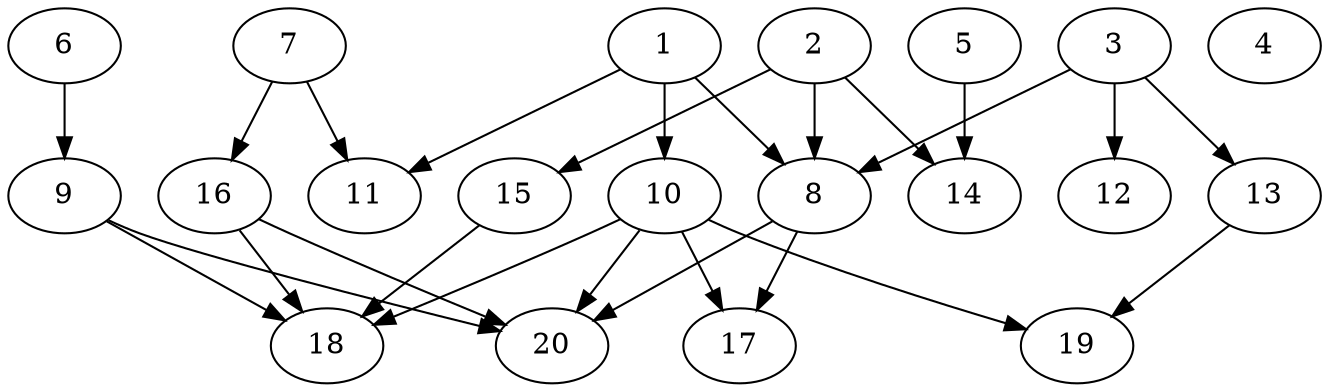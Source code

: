 // DAG automatically generated by daggen at Wed Jul 24 21:26:16 2019
// ./daggen --dot -n 20 --ccr 0.5 --fat 0.8 --regular 0.5 --density 0.5 --mindata 5242880 --maxdata 52428800 
digraph G {
  1 [size="74946560", alpha="0.19", expect_size="37473280"] 
  1 -> 8 [size ="37473280"]
  1 -> 10 [size ="37473280"]
  1 -> 11 [size ="37473280"]
  2 [size="53016576", alpha="0.08", expect_size="26508288"] 
  2 -> 8 [size ="26508288"]
  2 -> 14 [size ="26508288"]
  2 -> 15 [size ="26508288"]
  3 [size="95215616", alpha="0.16", expect_size="47607808"] 
  3 -> 8 [size ="47607808"]
  3 -> 12 [size ="47607808"]
  3 -> 13 [size ="47607808"]
  4 [size="48621568", alpha="0.13", expect_size="24310784"] 
  5 [size="39870464", alpha="0.18", expect_size="19935232"] 
  5 -> 14 [size ="19935232"]
  6 [size="38100992", alpha="0.05", expect_size="19050496"] 
  6 -> 9 [size ="19050496"]
  7 [size="36284416", alpha="0.02", expect_size="18142208"] 
  7 -> 11 [size ="18142208"]
  7 -> 16 [size ="18142208"]
  8 [size="10995712", alpha="0.20", expect_size="5497856"] 
  8 -> 17 [size ="5497856"]
  8 -> 20 [size ="5497856"]
  9 [size="91781120", alpha="0.03", expect_size="45890560"] 
  9 -> 18 [size ="45890560"]
  9 -> 20 [size ="45890560"]
  10 [size="94810112", alpha="0.12", expect_size="47405056"] 
  10 -> 17 [size ="47405056"]
  10 -> 18 [size ="47405056"]
  10 -> 19 [size ="47405056"]
  10 -> 20 [size ="47405056"]
  11 [size="65728512", alpha="0.13", expect_size="32864256"] 
  12 [size="61095936", alpha="0.14", expect_size="30547968"] 
  13 [size="99461120", alpha="0.11", expect_size="49730560"] 
  13 -> 19 [size ="49730560"]
  14 [size="79509504", alpha="0.03", expect_size="39754752"] 
  15 [size="46192640", alpha="0.13", expect_size="23096320"] 
  15 -> 18 [size ="23096320"]
  16 [size="38445056", alpha="0.06", expect_size="19222528"] 
  16 -> 18 [size ="19222528"]
  16 -> 20 [size ="19222528"]
  17 [size="60188672", alpha="0.11", expect_size="30094336"] 
  18 [size="69629952", alpha="0.14", expect_size="34814976"] 
  19 [size="68669440", alpha="0.09", expect_size="34334720"] 
  20 [size="84672512", alpha="0.09", expect_size="42336256"] 
}
